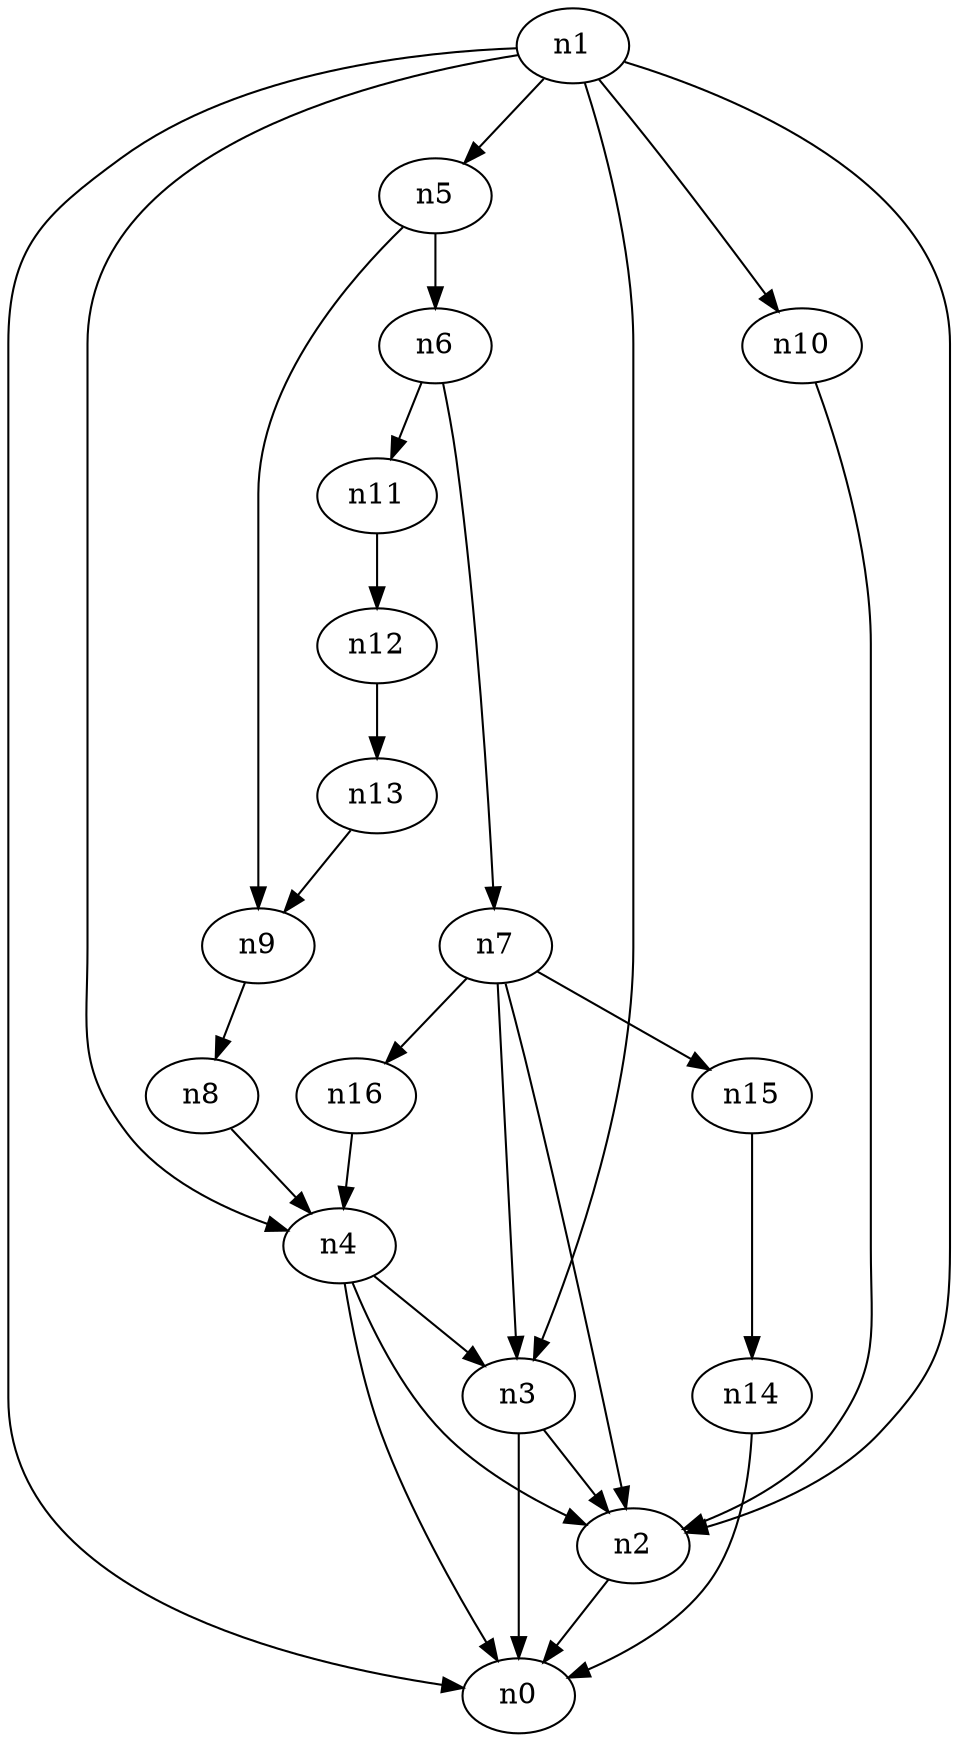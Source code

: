 digraph G {
	n1 -> n0	 [_graphml_id=e0];
	n1 -> n2	 [_graphml_id=e1];
	n1 -> n3	 [_graphml_id=e6];
	n1 -> n4	 [_graphml_id=e9];
	n1 -> n5	 [_graphml_id=e10];
	n1 -> n10	 [_graphml_id=e17];
	n2 -> n0	 [_graphml_id=e5];
	n3 -> n0	 [_graphml_id=e8];
	n3 -> n2	 [_graphml_id=e2];
	n4 -> n0	 [_graphml_id=e4];
	n4 -> n2	 [_graphml_id=e7];
	n4 -> n3	 [_graphml_id=e3];
	n5 -> n6	 [_graphml_id=e11];
	n5 -> n9	 [_graphml_id=e16];
	n6 -> n7	 [_graphml_id=e12];
	n6 -> n11	 [_graphml_id=e20];
	n7 -> n2	 [_graphml_id=e13];
	n7 -> n3	 [_graphml_id=e19];
	n7 -> n15	 [_graphml_id=e26];
	n7 -> n16	 [_graphml_id=e27];
	n8 -> n4	 [_graphml_id=e14];
	n9 -> n8	 [_graphml_id=e15];
	n10 -> n2	 [_graphml_id=e18];
	n11 -> n12	 [_graphml_id=e21];
	n12 -> n13	 [_graphml_id=e22];
	n13 -> n9	 [_graphml_id=e23];
	n14 -> n0	 [_graphml_id=e24];
	n15 -> n14	 [_graphml_id=e25];
	n16 -> n4	 [_graphml_id=e28];
}
